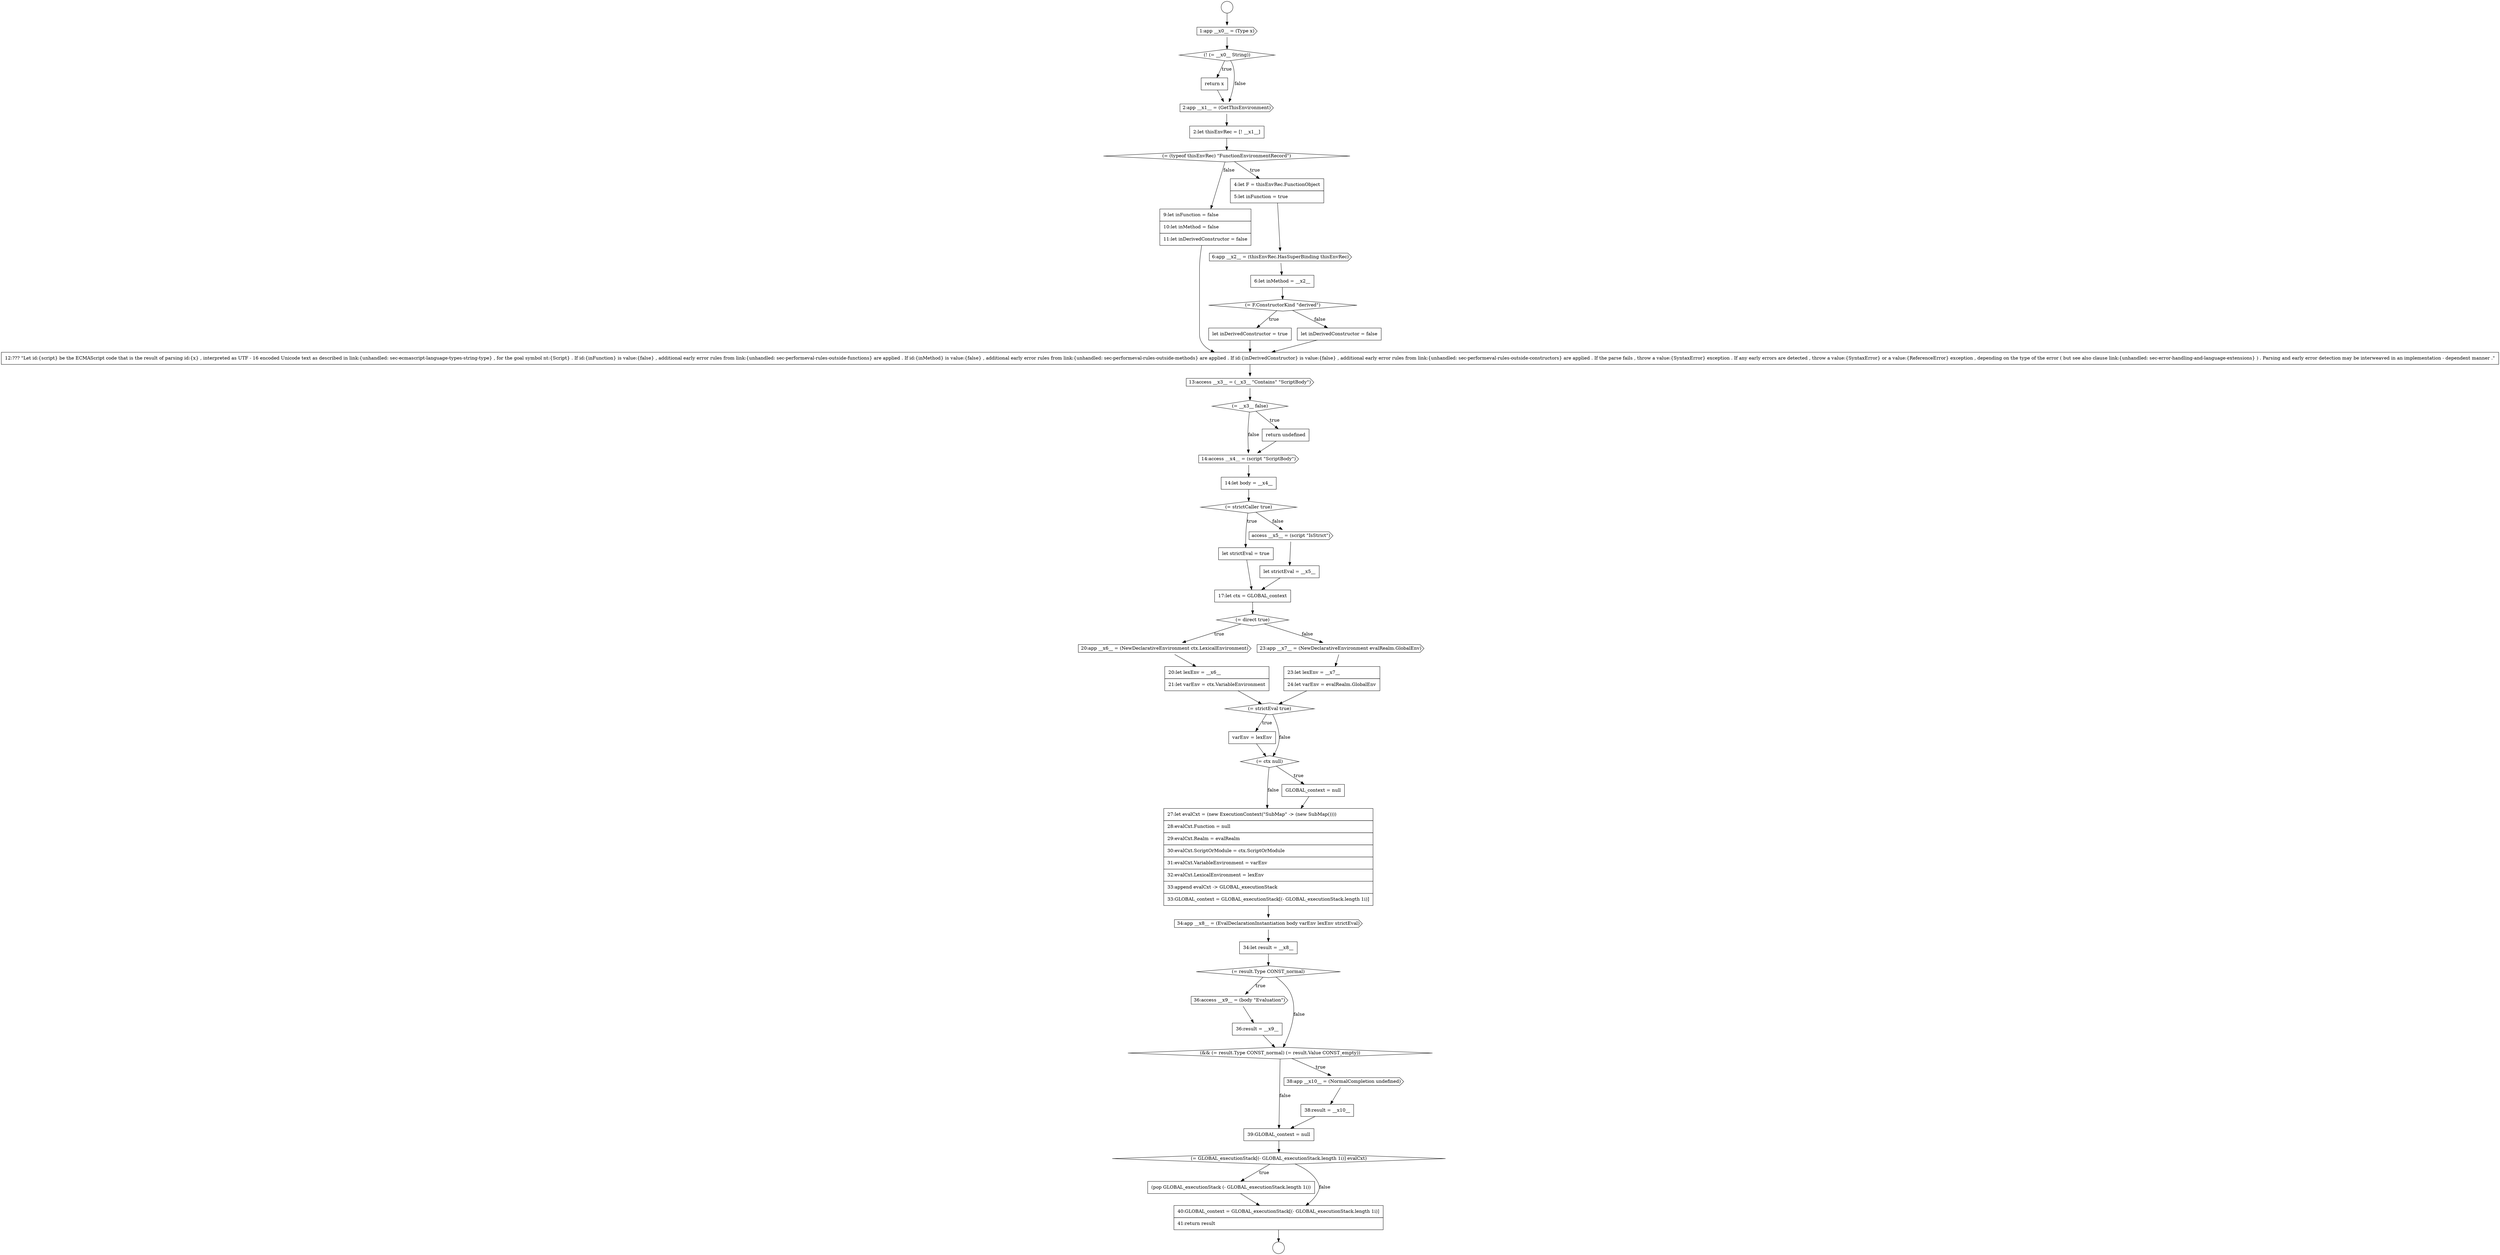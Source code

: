 digraph {
  node10944 [shape=diamond, label=<<font color="black">(= strictCaller true)</font>> color="black" fillcolor="white" style=filled]
  node10927 [shape=none, margin=0, label=<<font color="black">
    <table border="0" cellborder="1" cellspacing="0" cellpadding="10">
      <tr><td align="left">return x</td></tr>
    </table>
  </font>> color="black" fillcolor="white" style=filled]
  node10923 [shape=circle label=" " color="black" fillcolor="white" style=filled]
  node10950 [shape=cds, label=<<font color="black">20:app __x6__ = (NewDeclarativeEnvironment ctx.LexicalEnvironment)</font>> color="black" fillcolor="white" style=filled]
  node10962 [shape=cds, label=<<font color="black">36:access __x9__ = (body &quot;Evaluation&quot;)</font>> color="black" fillcolor="white" style=filled]
  node10963 [shape=none, margin=0, label=<<font color="black">
    <table border="0" cellborder="1" cellspacing="0" cellpadding="10">
      <tr><td align="left">36:result = __x9__</td></tr>
    </table>
  </font>> color="black" fillcolor="white" style=filled]
  node10952 [shape=cds, label=<<font color="black">23:app __x7__ = (NewDeclarativeEnvironment evalRealm.GlobalEnv)</font>> color="black" fillcolor="white" style=filled]
  node10964 [shape=diamond, label=<<font color="black">(&amp;&amp; (= result.Type CONST_normal) (= result.Value CONST_empty))</font>> color="black" fillcolor="white" style=filled]
  node10928 [shape=cds, label=<<font color="black">2:app __x1__ = (GetThisEnvironment)</font>> color="black" fillcolor="white" style=filled]
  node10969 [shape=none, margin=0, label=<<font color="black">
    <table border="0" cellborder="1" cellspacing="0" cellpadding="10">
      <tr><td align="left">(pop GLOBAL_executionStack (- GLOBAL_executionStack.length 1i))</td></tr>
    </table>
  </font>> color="black" fillcolor="white" style=filled]
  node10966 [shape=none, margin=0, label=<<font color="black">
    <table border="0" cellborder="1" cellspacing="0" cellpadding="10">
      <tr><td align="left">38:result = __x10__</td></tr>
    </table>
  </font>> color="black" fillcolor="white" style=filled]
  node10959 [shape=cds, label=<<font color="black">34:app __x8__ = (EvalDeclarationInstantiation body varEnv lexEnv strictEval)</font>> color="black" fillcolor="white" style=filled]
  node10940 [shape=diamond, label=<<font color="black">(= __x3__ false)</font>> color="black" fillcolor="white" style=filled]
  node10955 [shape=none, margin=0, label=<<font color="black">
    <table border="0" cellborder="1" cellspacing="0" cellpadding="10">
      <tr><td align="left">varEnv = lexEnv</td></tr>
    </table>
  </font>> color="black" fillcolor="white" style=filled]
  node10935 [shape=none, margin=0, label=<<font color="black">
    <table border="0" cellborder="1" cellspacing="0" cellpadding="10">
      <tr><td align="left">let inDerivedConstructor = true</td></tr>
    </table>
  </font>> color="black" fillcolor="white" style=filled]
  node10967 [shape=none, margin=0, label=<<font color="black">
    <table border="0" cellborder="1" cellspacing="0" cellpadding="10">
      <tr><td align="left">39:GLOBAL_context = null</td></tr>
    </table>
  </font>> color="black" fillcolor="white" style=filled]
  node10945 [shape=none, margin=0, label=<<font color="black">
    <table border="0" cellborder="1" cellspacing="0" cellpadding="10">
      <tr><td align="left">let strictEval = true</td></tr>
    </table>
  </font>> color="black" fillcolor="white" style=filled]
  node10965 [shape=cds, label=<<font color="black">38:app __x10__ = (NormalCompletion undefined)</font>> color="black" fillcolor="white" style=filled]
  node10932 [shape=cds, label=<<font color="black">6:app __x2__ = (thisEnvRec.HasSuperBinding thisEnvRec)</font>> color="black" fillcolor="white" style=filled]
  node10933 [shape=none, margin=0, label=<<font color="black">
    <table border="0" cellborder="1" cellspacing="0" cellpadding="10">
      <tr><td align="left">6:let inMethod = __x2__</td></tr>
    </table>
  </font>> color="black" fillcolor="white" style=filled]
  node10943 [shape=none, margin=0, label=<<font color="black">
    <table border="0" cellborder="1" cellspacing="0" cellpadding="10">
      <tr><td align="left">14:let body = __x4__</td></tr>
    </table>
  </font>> color="black" fillcolor="white" style=filled]
  node10954 [shape=diamond, label=<<font color="black">(= strictEval true)</font>> color="black" fillcolor="white" style=filled]
  node10947 [shape=none, margin=0, label=<<font color="black">
    <table border="0" cellborder="1" cellspacing="0" cellpadding="10">
      <tr><td align="left">let strictEval = __x5__</td></tr>
    </table>
  </font>> color="black" fillcolor="white" style=filled]
  node10939 [shape=cds, label=<<font color="black">13:access __x3__ = (__x3__ &quot;Contains&quot; &quot;ScriptBody&quot;)</font>> color="black" fillcolor="white" style=filled]
  node10958 [shape=none, margin=0, label=<<font color="black">
    <table border="0" cellborder="1" cellspacing="0" cellpadding="10">
      <tr><td align="left">27:let evalCxt = (new ExecutionContext(&quot;SubMap&quot; -&gt; (new SubMap())))</td></tr>
      <tr><td align="left">28:evalCxt.Function = null</td></tr>
      <tr><td align="left">29:evalCxt.Realm = evalRealm</td></tr>
      <tr><td align="left">30:evalCxt.ScriptOrModule = ctx.ScriptOrModule</td></tr>
      <tr><td align="left">31:evalCxt.VariableEnvironment = varEnv</td></tr>
      <tr><td align="left">32:evalCxt.LexicalEnvironment = lexEnv</td></tr>
      <tr><td align="left">33:append evalCxt -&gt; GLOBAL_executionStack</td></tr>
      <tr><td align="left">33:GLOBAL_context = GLOBAL_executionStack[(- GLOBAL_executionStack.length 1i)]</td></tr>
    </table>
  </font>> color="black" fillcolor="white" style=filled]
  node10926 [shape=diamond, label=<<font color="black">(! (= __x0__ String))</font>> color="black" fillcolor="white" style=filled]
  node10946 [shape=cds, label=<<font color="black">access __x5__ = (script &quot;IsStrict&quot;)</font>> color="black" fillcolor="white" style=filled]
  node10936 [shape=none, margin=0, label=<<font color="black">
    <table border="0" cellborder="1" cellspacing="0" cellpadding="10">
      <tr><td align="left">let inDerivedConstructor = false</td></tr>
    </table>
  </font>> color="black" fillcolor="white" style=filled]
  node10968 [shape=diamond, label=<<font color="black">(= GLOBAL_executionStack[(- GLOBAL_executionStack.length 1i)] evalCxt)</font>> color="black" fillcolor="white" style=filled]
  node10961 [shape=diamond, label=<<font color="black">(= result.Type CONST_normal)</font>> color="black" fillcolor="white" style=filled]
  node10929 [shape=none, margin=0, label=<<font color="black">
    <table border="0" cellborder="1" cellspacing="0" cellpadding="10">
      <tr><td align="left">2:let thisEnvRec = [! __x1__]</td></tr>
    </table>
  </font>> color="black" fillcolor="white" style=filled]
  node10951 [shape=none, margin=0, label=<<font color="black">
    <table border="0" cellborder="1" cellspacing="0" cellpadding="10">
      <tr><td align="left">20:let lexEnv = __x6__</td></tr>
      <tr><td align="left">21:let varEnv = ctx.VariableEnvironment</td></tr>
    </table>
  </font>> color="black" fillcolor="white" style=filled]
  node10948 [shape=none, margin=0, label=<<font color="black">
    <table border="0" cellborder="1" cellspacing="0" cellpadding="10">
      <tr><td align="left">17:let ctx = GLOBAL_context</td></tr>
    </table>
  </font>> color="black" fillcolor="white" style=filled]
  node10938 [shape=none, margin=0, label=<<font color="black">
    <table border="0" cellborder="1" cellspacing="0" cellpadding="10">
      <tr><td align="left">12:??? &quot;Let id:{script} be the ECMAScript code that is the result of parsing id:{x} , interpreted as UTF - 16 encoded Unicode text as described in link:{unhandled: sec-ecmascript-language-types-string-type} , for the goal symbol nt:{Script} . If id:{inFunction} is value:{false} , additional early error rules from link:{unhandled: sec-performeval-rules-outside-functions} are applied . If id:{inMethod} is value:{false} , additional early error rules from link:{unhandled: sec-performeval-rules-outside-methods} are applied . If id:{inDerivedConstructor} is value:{false} , additional early error rules from link:{unhandled: sec-performeval-rules-outside-constructors} are applied . If the parse fails , throw a value:{SyntaxError} exception . If any early errors are detected , throw a value:{SyntaxError} or a value:{ReferenceError} exception , depending on the type of the error ( but see also clause link:{unhandled: sec-error-handling-and-language-extensions} ) . Parsing and early error detection may be interweaved in an implementation - dependent manner .&quot;</td></tr>
    </table>
  </font>> color="black" fillcolor="white" style=filled]
  node10953 [shape=none, margin=0, label=<<font color="black">
    <table border="0" cellborder="1" cellspacing="0" cellpadding="10">
      <tr><td align="left">23:let lexEnv = __x7__</td></tr>
      <tr><td align="left">24:let varEnv = evalRealm.GlobalEnv</td></tr>
    </table>
  </font>> color="black" fillcolor="white" style=filled]
  node10957 [shape=none, margin=0, label=<<font color="black">
    <table border="0" cellborder="1" cellspacing="0" cellpadding="10">
      <tr><td align="left">GLOBAL_context = null</td></tr>
    </table>
  </font>> color="black" fillcolor="white" style=filled]
  node10942 [shape=cds, label=<<font color="black">14:access __x4__ = (script &quot;ScriptBody&quot;)</font>> color="black" fillcolor="white" style=filled]
  node10970 [shape=none, margin=0, label=<<font color="black">
    <table border="0" cellborder="1" cellspacing="0" cellpadding="10">
      <tr><td align="left">40:GLOBAL_context = GLOBAL_executionStack[(- GLOBAL_executionStack.length 1i)]</td></tr>
      <tr><td align="left">41:return result</td></tr>
    </table>
  </font>> color="black" fillcolor="white" style=filled]
  node10925 [shape=cds, label=<<font color="black">1:app __x0__ = (Type x)</font>> color="black" fillcolor="white" style=filled]
  node10930 [shape=diamond, label=<<font color="black">(= (typeof thisEnvRec) &quot;FunctionEnvironmentRecord&quot;)</font>> color="black" fillcolor="white" style=filled]
  node10937 [shape=none, margin=0, label=<<font color="black">
    <table border="0" cellborder="1" cellspacing="0" cellpadding="10">
      <tr><td align="left">9:let inFunction = false</td></tr>
      <tr><td align="left">10:let inMethod = false</td></tr>
      <tr><td align="left">11:let inDerivedConstructor = false</td></tr>
    </table>
  </font>> color="black" fillcolor="white" style=filled]
  node10960 [shape=none, margin=0, label=<<font color="black">
    <table border="0" cellborder="1" cellspacing="0" cellpadding="10">
      <tr><td align="left">34:let result = __x8__</td></tr>
    </table>
  </font>> color="black" fillcolor="white" style=filled]
  node10924 [shape=circle label=" " color="black" fillcolor="white" style=filled]
  node10941 [shape=none, margin=0, label=<<font color="black">
    <table border="0" cellborder="1" cellspacing="0" cellpadding="10">
      <tr><td align="left">return undefined</td></tr>
    </table>
  </font>> color="black" fillcolor="white" style=filled]
  node10956 [shape=diamond, label=<<font color="black">(= ctx null)</font>> color="black" fillcolor="white" style=filled]
  node10931 [shape=none, margin=0, label=<<font color="black">
    <table border="0" cellborder="1" cellspacing="0" cellpadding="10">
      <tr><td align="left">4:let F = thisEnvRec.FunctionObject</td></tr>
      <tr><td align="left">5:let inFunction = true</td></tr>
    </table>
  </font>> color="black" fillcolor="white" style=filled]
  node10934 [shape=diamond, label=<<font color="black">(= F.ConstructorKind &quot;derived&quot;)</font>> color="black" fillcolor="white" style=filled]
  node10949 [shape=diamond, label=<<font color="black">(= direct true)</font>> color="black" fillcolor="white" style=filled]
  node10935 -> node10938 [ color="black"]
  node10951 -> node10954 [ color="black"]
  node10969 -> node10970 [ color="black"]
  node10929 -> node10930 [ color="black"]
  node10945 -> node10948 [ color="black"]
  node10937 -> node10938 [ color="black"]
  node10966 -> node10967 [ color="black"]
  node10946 -> node10947 [ color="black"]
  node10934 -> node10935 [label=<<font color="black">true</font>> color="black"]
  node10934 -> node10936 [label=<<font color="black">false</font>> color="black"]
  node10931 -> node10932 [ color="black"]
  node10950 -> node10951 [ color="black"]
  node10923 -> node10925 [ color="black"]
  node10932 -> node10933 [ color="black"]
  node10954 -> node10955 [label=<<font color="black">true</font>> color="black"]
  node10954 -> node10956 [label=<<font color="black">false</font>> color="black"]
  node10958 -> node10959 [ color="black"]
  node10962 -> node10963 [ color="black"]
  node10970 -> node10924 [ color="black"]
  node10928 -> node10929 [ color="black"]
  node10953 -> node10954 [ color="black"]
  node10925 -> node10926 [ color="black"]
  node10965 -> node10966 [ color="black"]
  node10942 -> node10943 [ color="black"]
  node10949 -> node10950 [label=<<font color="black">true</font>> color="black"]
  node10949 -> node10952 [label=<<font color="black">false</font>> color="black"]
  node10938 -> node10939 [ color="black"]
  node10933 -> node10934 [ color="black"]
  node10943 -> node10944 [ color="black"]
  node10941 -> node10942 [ color="black"]
  node10930 -> node10931 [label=<<font color="black">true</font>> color="black"]
  node10930 -> node10937 [label=<<font color="black">false</font>> color="black"]
  node10961 -> node10962 [label=<<font color="black">true</font>> color="black"]
  node10961 -> node10964 [label=<<font color="black">false</font>> color="black"]
  node10927 -> node10928 [ color="black"]
  node10940 -> node10941 [label=<<font color="black">true</font>> color="black"]
  node10940 -> node10942 [label=<<font color="black">false</font>> color="black"]
  node10955 -> node10956 [ color="black"]
  node10967 -> node10968 [ color="black"]
  node10948 -> node10949 [ color="black"]
  node10939 -> node10940 [ color="black"]
  node10956 -> node10957 [label=<<font color="black">true</font>> color="black"]
  node10956 -> node10958 [label=<<font color="black">false</font>> color="black"]
  node10959 -> node10960 [ color="black"]
  node10964 -> node10965 [label=<<font color="black">true</font>> color="black"]
  node10964 -> node10967 [label=<<font color="black">false</font>> color="black"]
  node10936 -> node10938 [ color="black"]
  node10968 -> node10969 [label=<<font color="black">true</font>> color="black"]
  node10968 -> node10970 [label=<<font color="black">false</font>> color="black"]
  node10952 -> node10953 [ color="black"]
  node10960 -> node10961 [ color="black"]
  node10926 -> node10927 [label=<<font color="black">true</font>> color="black"]
  node10926 -> node10928 [label=<<font color="black">false</font>> color="black"]
  node10944 -> node10945 [label=<<font color="black">true</font>> color="black"]
  node10944 -> node10946 [label=<<font color="black">false</font>> color="black"]
  node10947 -> node10948 [ color="black"]
  node10957 -> node10958 [ color="black"]
  node10963 -> node10964 [ color="black"]
}
